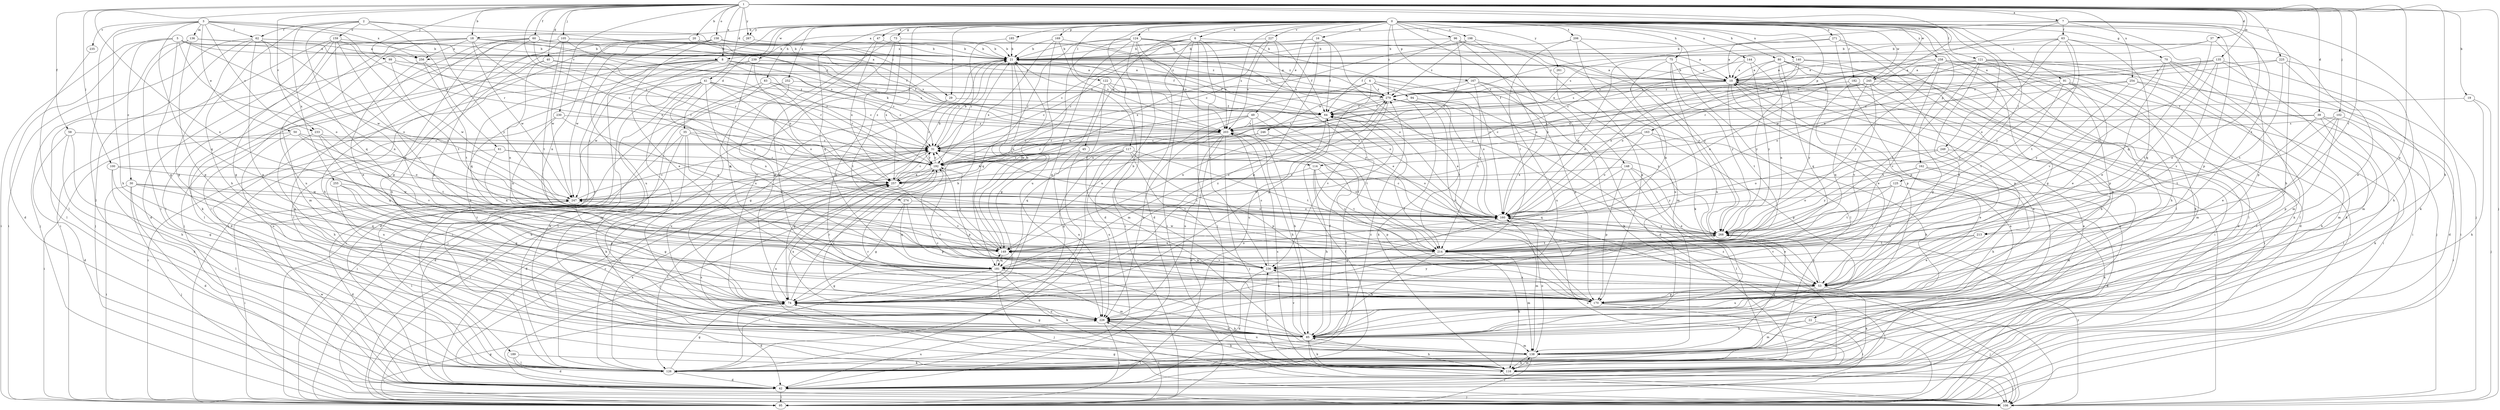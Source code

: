 strict digraph  {
0;
1;
2;
3;
4;
5;
6;
7;
8;
10;
16;
18;
19;
20;
21;
22;
29;
30;
31;
35;
37;
39;
40;
41;
42;
45;
47;
49;
50;
53;
58;
60;
61;
62;
63;
64;
70;
73;
74;
75;
80;
83;
85;
91;
94;
95;
96;
99;
100;
102;
105;
106;
114;
116;
117;
121;
122;
124;
125;
126;
135;
136;
138;
140;
144;
148;
149;
158;
159;
160;
162;
163;
167;
169;
170;
181;
182;
185;
189;
192;
198;
203;
206;
213;
214;
225;
226;
227;
230;
233;
235;
236;
239;
245;
246;
247;
249;
252;
254;
255;
256;
257;
258;
261;
267;
268;
271;
274;
279;
0 -> 6  [label=a];
0 -> 16  [label=b];
0 -> 18  [label=b];
0 -> 22  [label=c];
0 -> 29  [label=c];
0 -> 35  [label=d];
0 -> 45  [label=e];
0 -> 47  [label=e];
0 -> 49  [label=e];
0 -> 70  [label=g];
0 -> 73  [label=g];
0 -> 75  [label=h];
0 -> 80  [label=h];
0 -> 83  [label=h];
0 -> 91  [label=i];
0 -> 96  [label=j];
0 -> 117  [label=l];
0 -> 121  [label=l];
0 -> 122  [label=l];
0 -> 124  [label=l];
0 -> 125  [label=l];
0 -> 140  [label=n];
0 -> 144  [label=n];
0 -> 148  [label=n];
0 -> 162  [label=p];
0 -> 163  [label=p];
0 -> 167  [label=p];
0 -> 169  [label=p];
0 -> 170  [label=p];
0 -> 181  [label=q];
0 -> 182  [label=r];
0 -> 185  [label=r];
0 -> 189  [label=r];
0 -> 198  [label=s];
0 -> 203  [label=s];
0 -> 206  [label=t];
0 -> 213  [label=t];
0 -> 227  [label=v];
0 -> 239  [label=w];
0 -> 245  [label=w];
0 -> 249  [label=x];
0 -> 252  [label=x];
0 -> 258  [label=y];
0 -> 261  [label=y];
0 -> 267  [label=y];
0 -> 271  [label=z];
0 -> 274  [label=z];
0 -> 279  [label=z];
1 -> 7  [label=a];
1 -> 8  [label=a];
1 -> 18  [label=b];
1 -> 19  [label=b];
1 -> 20  [label=b];
1 -> 37  [label=d];
1 -> 39  [label=d];
1 -> 40  [label=d];
1 -> 41  [label=d];
1 -> 58  [label=f];
1 -> 60  [label=f];
1 -> 85  [label=h];
1 -> 99  [label=j];
1 -> 100  [label=j];
1 -> 102  [label=j];
1 -> 105  [label=j];
1 -> 106  [label=j];
1 -> 114  [label=k];
1 -> 135  [label=m];
1 -> 149  [label=n];
1 -> 158  [label=o];
1 -> 170  [label=p];
1 -> 192  [label=r];
1 -> 213  [label=t];
1 -> 225  [label=u];
1 -> 230  [label=v];
1 -> 233  [label=v];
1 -> 245  [label=w];
1 -> 254  [label=x];
1 -> 267  [label=y];
2 -> 29  [label=c];
2 -> 61  [label=f];
2 -> 62  [label=f];
2 -> 85  [label=h];
2 -> 159  [label=o];
2 -> 181  [label=q];
2 -> 255  [label=x];
2 -> 268  [label=y];
3 -> 50  [label=e];
3 -> 62  [label=f];
3 -> 85  [label=h];
3 -> 114  [label=k];
3 -> 126  [label=l];
3 -> 136  [label=m];
3 -> 181  [label=q];
3 -> 192  [label=r];
3 -> 233  [label=v];
3 -> 235  [label=v];
3 -> 256  [label=x];
4 -> 74  [label=g];
4 -> 94  [label=i];
4 -> 116  [label=k];
4 -> 160  [label=o];
4 -> 246  [label=w];
4 -> 247  [label=w];
4 -> 279  [label=z];
5 -> 8  [label=a];
5 -> 30  [label=c];
5 -> 42  [label=d];
5 -> 74  [label=g];
5 -> 95  [label=i];
5 -> 160  [label=o];
5 -> 247  [label=w];
5 -> 256  [label=x];
5 -> 279  [label=z];
6 -> 21  [label=b];
6 -> 31  [label=c];
6 -> 42  [label=d];
6 -> 95  [label=i];
6 -> 106  [label=j];
6 -> 160  [label=o];
6 -> 192  [label=r];
6 -> 203  [label=s];
6 -> 236  [label=v];
7 -> 8  [label=a];
7 -> 31  [label=c];
7 -> 53  [label=e];
7 -> 63  [label=f];
7 -> 85  [label=h];
7 -> 106  [label=j];
7 -> 181  [label=q];
7 -> 203  [label=s];
8 -> 10  [label=a];
8 -> 31  [label=c];
8 -> 42  [label=d];
8 -> 64  [label=f];
8 -> 85  [label=h];
8 -> 126  [label=l];
8 -> 181  [label=q];
8 -> 203  [label=s];
8 -> 268  [label=y];
8 -> 279  [label=z];
10 -> 21  [label=b];
10 -> 53  [label=e];
10 -> 64  [label=f];
10 -> 95  [label=i];
10 -> 126  [label=l];
10 -> 160  [label=o];
10 -> 214  [label=t];
10 -> 279  [label=z];
16 -> 21  [label=b];
16 -> 53  [label=e];
16 -> 64  [label=f];
16 -> 74  [label=g];
16 -> 203  [label=s];
16 -> 256  [label=x];
18 -> 21  [label=b];
18 -> 116  [label=k];
18 -> 126  [label=l];
18 -> 203  [label=s];
18 -> 226  [label=u];
18 -> 247  [label=w];
18 -> 256  [label=x];
18 -> 257  [label=x];
19 -> 64  [label=f];
19 -> 106  [label=j];
19 -> 116  [label=k];
20 -> 21  [label=b];
20 -> 85  [label=h];
20 -> 149  [label=n];
20 -> 203  [label=s];
21 -> 10  [label=a];
21 -> 31  [label=c];
21 -> 64  [label=f];
21 -> 95  [label=i];
21 -> 149  [label=n];
21 -> 181  [label=q];
22 -> 85  [label=h];
22 -> 95  [label=i];
22 -> 138  [label=m];
29 -> 64  [label=f];
29 -> 74  [label=g];
29 -> 192  [label=r];
30 -> 42  [label=d];
30 -> 95  [label=i];
30 -> 106  [label=j];
30 -> 181  [label=q];
30 -> 214  [label=t];
30 -> 247  [label=w];
31 -> 21  [label=b];
31 -> 42  [label=d];
31 -> 74  [label=g];
31 -> 95  [label=i];
31 -> 160  [label=o];
31 -> 192  [label=r];
35 -> 31  [label=c];
35 -> 42  [label=d];
35 -> 95  [label=i];
35 -> 116  [label=k];
35 -> 192  [label=r];
35 -> 226  [label=u];
37 -> 21  [label=b];
37 -> 170  [label=p];
37 -> 268  [label=y];
37 -> 279  [label=z];
39 -> 31  [label=c];
39 -> 53  [label=e];
39 -> 85  [label=h];
39 -> 116  [label=k];
39 -> 126  [label=l];
39 -> 203  [label=s];
40 -> 10  [label=a];
40 -> 126  [label=l];
40 -> 149  [label=n];
40 -> 192  [label=r];
41 -> 31  [label=c];
41 -> 116  [label=k];
41 -> 138  [label=m];
41 -> 149  [label=n];
41 -> 160  [label=o];
41 -> 192  [label=r];
41 -> 226  [label=u];
41 -> 236  [label=v];
41 -> 247  [label=w];
41 -> 279  [label=z];
42 -> 31  [label=c];
42 -> 64  [label=f];
42 -> 95  [label=i];
42 -> 106  [label=j];
42 -> 160  [label=o];
42 -> 226  [label=u];
42 -> 247  [label=w];
45 -> 126  [label=l];
45 -> 192  [label=r];
45 -> 226  [label=u];
47 -> 21  [label=b];
47 -> 170  [label=p];
47 -> 257  [label=x];
49 -> 85  [label=h];
49 -> 149  [label=n];
49 -> 192  [label=r];
49 -> 203  [label=s];
49 -> 214  [label=t];
49 -> 226  [label=u];
50 -> 31  [label=c];
50 -> 95  [label=i];
50 -> 160  [label=o];
50 -> 214  [label=t];
50 -> 226  [label=u];
53 -> 74  [label=g];
53 -> 116  [label=k];
53 -> 170  [label=p];
53 -> 203  [label=s];
53 -> 226  [label=u];
53 -> 268  [label=y];
58 -> 31  [label=c];
58 -> 42  [label=d];
58 -> 85  [label=h];
58 -> 116  [label=k];
60 -> 10  [label=a];
60 -> 21  [label=b];
60 -> 64  [label=f];
60 -> 74  [label=g];
60 -> 116  [label=k];
60 -> 138  [label=m];
60 -> 170  [label=p];
60 -> 192  [label=r];
61 -> 149  [label=n];
61 -> 192  [label=r];
61 -> 226  [label=u];
61 -> 257  [label=x];
62 -> 21  [label=b];
62 -> 74  [label=g];
62 -> 95  [label=i];
62 -> 106  [label=j];
62 -> 149  [label=n];
62 -> 160  [label=o];
62 -> 170  [label=p];
62 -> 203  [label=s];
63 -> 21  [label=b];
63 -> 116  [label=k];
63 -> 160  [label=o];
63 -> 181  [label=q];
63 -> 203  [label=s];
63 -> 214  [label=t];
63 -> 247  [label=w];
63 -> 268  [label=y];
64 -> 203  [label=s];
64 -> 226  [label=u];
70 -> 10  [label=a];
70 -> 53  [label=e];
70 -> 95  [label=i];
70 -> 116  [label=k];
70 -> 138  [label=m];
70 -> 236  [label=v];
73 -> 21  [label=b];
73 -> 74  [label=g];
73 -> 170  [label=p];
73 -> 226  [label=u];
73 -> 257  [label=x];
74 -> 21  [label=b];
74 -> 42  [label=d];
74 -> 192  [label=r];
74 -> 226  [label=u];
74 -> 268  [label=y];
75 -> 10  [label=a];
75 -> 126  [label=l];
75 -> 149  [label=n];
75 -> 160  [label=o];
75 -> 226  [label=u];
75 -> 268  [label=y];
80 -> 10  [label=a];
80 -> 42  [label=d];
80 -> 95  [label=i];
80 -> 160  [label=o];
80 -> 170  [label=p];
80 -> 181  [label=q];
80 -> 268  [label=y];
83 -> 31  [label=c];
83 -> 95  [label=i];
83 -> 126  [label=l];
83 -> 214  [label=t];
83 -> 279  [label=z];
85 -> 10  [label=a];
85 -> 31  [label=c];
85 -> 64  [label=f];
85 -> 74  [label=g];
85 -> 106  [label=j];
85 -> 116  [label=k];
85 -> 138  [label=m];
85 -> 192  [label=r];
85 -> 226  [label=u];
85 -> 236  [label=v];
91 -> 53  [label=e];
91 -> 85  [label=h];
91 -> 95  [label=i];
91 -> 214  [label=t];
91 -> 268  [label=y];
91 -> 279  [label=z];
94 -> 64  [label=f];
94 -> 214  [label=t];
94 -> 268  [label=y];
95 -> 21  [label=b];
95 -> 74  [label=g];
95 -> 226  [label=u];
96 -> 21  [label=b];
96 -> 64  [label=f];
96 -> 116  [label=k];
96 -> 160  [label=o];
96 -> 170  [label=p];
96 -> 192  [label=r];
99 -> 10  [label=a];
99 -> 126  [label=l];
99 -> 203  [label=s];
99 -> 247  [label=w];
100 -> 74  [label=g];
100 -> 126  [label=l];
100 -> 214  [label=t];
100 -> 257  [label=x];
102 -> 95  [label=i];
102 -> 170  [label=p];
102 -> 203  [label=s];
102 -> 214  [label=t];
102 -> 236  [label=v];
105 -> 21  [label=b];
105 -> 85  [label=h];
105 -> 106  [label=j];
105 -> 126  [label=l];
105 -> 192  [label=r];
105 -> 214  [label=t];
105 -> 247  [label=w];
105 -> 279  [label=z];
106 -> 74  [label=g];
106 -> 268  [label=y];
106 -> 279  [label=z];
114 -> 85  [label=h];
114 -> 160  [label=o];
114 -> 170  [label=p];
114 -> 214  [label=t];
114 -> 257  [label=x];
116 -> 10  [label=a];
116 -> 85  [label=h];
116 -> 106  [label=j];
116 -> 138  [label=m];
116 -> 203  [label=s];
116 -> 236  [label=v];
116 -> 257  [label=x];
117 -> 74  [label=g];
117 -> 126  [label=l];
117 -> 170  [label=p];
117 -> 192  [label=r];
117 -> 214  [label=t];
117 -> 226  [label=u];
117 -> 236  [label=v];
121 -> 10  [label=a];
121 -> 53  [label=e];
121 -> 95  [label=i];
121 -> 106  [label=j];
121 -> 126  [label=l];
121 -> 160  [label=o];
121 -> 170  [label=p];
121 -> 214  [label=t];
122 -> 31  [label=c];
122 -> 74  [label=g];
122 -> 138  [label=m];
122 -> 160  [label=o];
122 -> 268  [label=y];
122 -> 279  [label=z];
124 -> 10  [label=a];
124 -> 21  [label=b];
124 -> 42  [label=d];
124 -> 74  [label=g];
124 -> 95  [label=i];
124 -> 149  [label=n];
124 -> 192  [label=r];
124 -> 203  [label=s];
124 -> 268  [label=y];
124 -> 279  [label=z];
125 -> 42  [label=d];
125 -> 116  [label=k];
125 -> 160  [label=o];
125 -> 214  [label=t];
125 -> 236  [label=v];
125 -> 247  [label=w];
126 -> 10  [label=a];
126 -> 31  [label=c];
126 -> 42  [label=d];
126 -> 64  [label=f];
126 -> 74  [label=g];
126 -> 257  [label=x];
126 -> 279  [label=z];
135 -> 10  [label=a];
135 -> 95  [label=i];
135 -> 138  [label=m];
135 -> 192  [label=r];
135 -> 214  [label=t];
135 -> 236  [label=v];
135 -> 257  [label=x];
136 -> 21  [label=b];
136 -> 31  [label=c];
136 -> 106  [label=j];
136 -> 126  [label=l];
136 -> 170  [label=p];
138 -> 95  [label=i];
138 -> 116  [label=k];
138 -> 126  [label=l];
138 -> 160  [label=o];
138 -> 226  [label=u];
138 -> 257  [label=x];
138 -> 268  [label=y];
140 -> 10  [label=a];
140 -> 42  [label=d];
140 -> 160  [label=o];
140 -> 170  [label=p];
140 -> 203  [label=s];
144 -> 10  [label=a];
144 -> 31  [label=c];
144 -> 149  [label=n];
144 -> 268  [label=y];
148 -> 53  [label=e];
148 -> 126  [label=l];
148 -> 170  [label=p];
148 -> 181  [label=q];
148 -> 257  [label=x];
148 -> 268  [label=y];
149 -> 21  [label=b];
149 -> 181  [label=q];
149 -> 192  [label=r];
149 -> 236  [label=v];
149 -> 279  [label=z];
158 -> 21  [label=b];
158 -> 53  [label=e];
158 -> 64  [label=f];
158 -> 95  [label=i];
158 -> 226  [label=u];
158 -> 247  [label=w];
158 -> 279  [label=z];
159 -> 21  [label=b];
159 -> 42  [label=d];
159 -> 74  [label=g];
159 -> 95  [label=i];
159 -> 181  [label=q];
159 -> 214  [label=t];
159 -> 236  [label=v];
160 -> 31  [label=c];
160 -> 53  [label=e];
160 -> 74  [label=g];
160 -> 106  [label=j];
160 -> 138  [label=m];
160 -> 268  [label=y];
160 -> 279  [label=z];
162 -> 53  [label=e];
162 -> 85  [label=h];
162 -> 138  [label=m];
162 -> 257  [label=x];
162 -> 268  [label=y];
163 -> 31  [label=c];
163 -> 85  [label=h];
163 -> 160  [label=o];
163 -> 170  [label=p];
163 -> 257  [label=x];
167 -> 42  [label=d];
167 -> 64  [label=f];
167 -> 170  [label=p];
167 -> 214  [label=t];
167 -> 226  [label=u];
167 -> 279  [label=z];
169 -> 21  [label=b];
169 -> 160  [label=o];
169 -> 203  [label=s];
169 -> 226  [label=u];
169 -> 257  [label=x];
170 -> 64  [label=f];
170 -> 95  [label=i];
170 -> 106  [label=j];
170 -> 192  [label=r];
170 -> 279  [label=z];
181 -> 74  [label=g];
181 -> 106  [label=j];
181 -> 116  [label=k];
181 -> 126  [label=l];
181 -> 138  [label=m];
181 -> 149  [label=n];
181 -> 160  [label=o];
181 -> 279  [label=z];
182 -> 74  [label=g];
182 -> 85  [label=h];
182 -> 268  [label=y];
182 -> 279  [label=z];
185 -> 21  [label=b];
185 -> 192  [label=r];
189 -> 42  [label=d];
189 -> 116  [label=k];
189 -> 126  [label=l];
192 -> 31  [label=c];
192 -> 106  [label=j];
192 -> 170  [label=p];
192 -> 226  [label=u];
192 -> 257  [label=x];
198 -> 21  [label=b];
198 -> 31  [label=c];
198 -> 160  [label=o];
198 -> 268  [label=y];
198 -> 279  [label=z];
203 -> 31  [label=c];
203 -> 42  [label=d];
203 -> 85  [label=h];
203 -> 106  [label=j];
203 -> 181  [label=q];
203 -> 192  [label=r];
203 -> 226  [label=u];
206 -> 21  [label=b];
206 -> 95  [label=i];
206 -> 138  [label=m];
206 -> 214  [label=t];
206 -> 268  [label=y];
213 -> 53  [label=e];
213 -> 214  [label=t];
213 -> 236  [label=v];
214 -> 31  [label=c];
214 -> 85  [label=h];
214 -> 116  [label=k];
214 -> 138  [label=m];
214 -> 226  [label=u];
214 -> 247  [label=w];
225 -> 10  [label=a];
225 -> 53  [label=e];
225 -> 64  [label=f];
225 -> 85  [label=h];
225 -> 214  [label=t];
226 -> 85  [label=h];
226 -> 95  [label=i];
226 -> 116  [label=k];
226 -> 257  [label=x];
227 -> 21  [label=b];
227 -> 53  [label=e];
227 -> 64  [label=f];
227 -> 203  [label=s];
227 -> 257  [label=x];
230 -> 95  [label=i];
230 -> 149  [label=n];
230 -> 203  [label=s];
230 -> 268  [label=y];
233 -> 31  [label=c];
233 -> 85  [label=h];
233 -> 181  [label=q];
233 -> 236  [label=v];
235 -> 126  [label=l];
236 -> 21  [label=b];
236 -> 42  [label=d];
236 -> 53  [label=e];
236 -> 149  [label=n];
236 -> 203  [label=s];
239 -> 10  [label=a];
239 -> 42  [label=d];
239 -> 126  [label=l];
239 -> 181  [label=q];
239 -> 257  [label=x];
245 -> 126  [label=l];
245 -> 138  [label=m];
245 -> 160  [label=o];
245 -> 181  [label=q];
245 -> 192  [label=r];
245 -> 236  [label=v];
245 -> 279  [label=z];
246 -> 31  [label=c];
246 -> 214  [label=t];
246 -> 247  [label=w];
247 -> 31  [label=c];
247 -> 42  [label=d];
247 -> 74  [label=g];
247 -> 95  [label=i];
247 -> 126  [label=l];
247 -> 160  [label=o];
249 -> 53  [label=e];
249 -> 106  [label=j];
249 -> 160  [label=o];
249 -> 192  [label=r];
252 -> 106  [label=j];
252 -> 126  [label=l];
252 -> 279  [label=z];
254 -> 42  [label=d];
254 -> 138  [label=m];
254 -> 203  [label=s];
254 -> 268  [label=y];
254 -> 279  [label=z];
255 -> 74  [label=g];
255 -> 85  [label=h];
255 -> 170  [label=p];
255 -> 247  [label=w];
256 -> 53  [label=e];
256 -> 192  [label=r];
256 -> 214  [label=t];
257 -> 21  [label=b];
257 -> 31  [label=c];
257 -> 95  [label=i];
257 -> 126  [label=l];
257 -> 236  [label=v];
257 -> 247  [label=w];
258 -> 10  [label=a];
258 -> 74  [label=g];
258 -> 85  [label=h];
258 -> 116  [label=k];
258 -> 126  [label=l];
258 -> 236  [label=v];
258 -> 257  [label=x];
258 -> 268  [label=y];
261 -> 226  [label=u];
267 -> 21  [label=b];
268 -> 149  [label=n];
268 -> 214  [label=t];
271 -> 10  [label=a];
271 -> 21  [label=b];
271 -> 85  [label=h];
271 -> 126  [label=l];
271 -> 170  [label=p];
274 -> 74  [label=g];
274 -> 160  [label=o];
274 -> 170  [label=p];
274 -> 181  [label=q];
279 -> 64  [label=f];
279 -> 116  [label=k];
279 -> 149  [label=n];
279 -> 236  [label=v];
}
